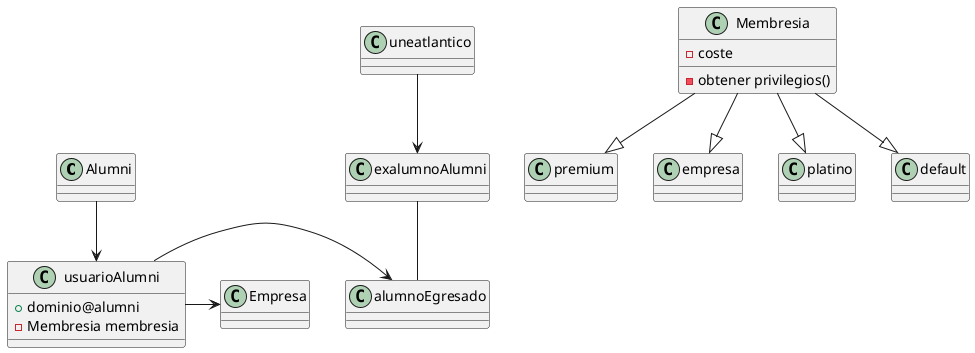 @startuml
class Alumni
class alumnoEgresado
class uneatlantico
class usuarioAlumni{
+dominio@alumni
-Membresia membresia
}
class exalumnoAlumni{

}
class Membresia{
-coste
-obtener privilegios()
}
class premium
class empresa
class platino
class default

Alumni-->usuarioAlumni
usuarioAlumni->alumnoEgresado
usuarioAlumni->Empresa
uneatlantico-->exalumnoAlumni
exalumnoAlumni==alumnoEgresado
Membresia--|>premium
Membresia--|>platino
Membresia--|>empresa
Membresia--|>default
@enduml
